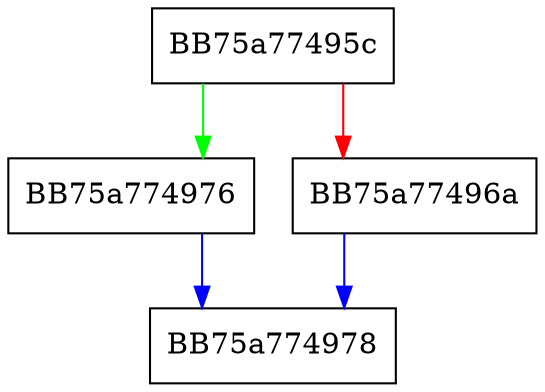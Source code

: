 digraph should_call_terminate_process {
  node [shape="box"];
  graph [splines=ortho];
  BB75a77495c -> BB75a774976 [color="green"];
  BB75a77495c -> BB75a77496a [color="red"];
  BB75a77496a -> BB75a774978 [color="blue"];
  BB75a774976 -> BB75a774978 [color="blue"];
}
